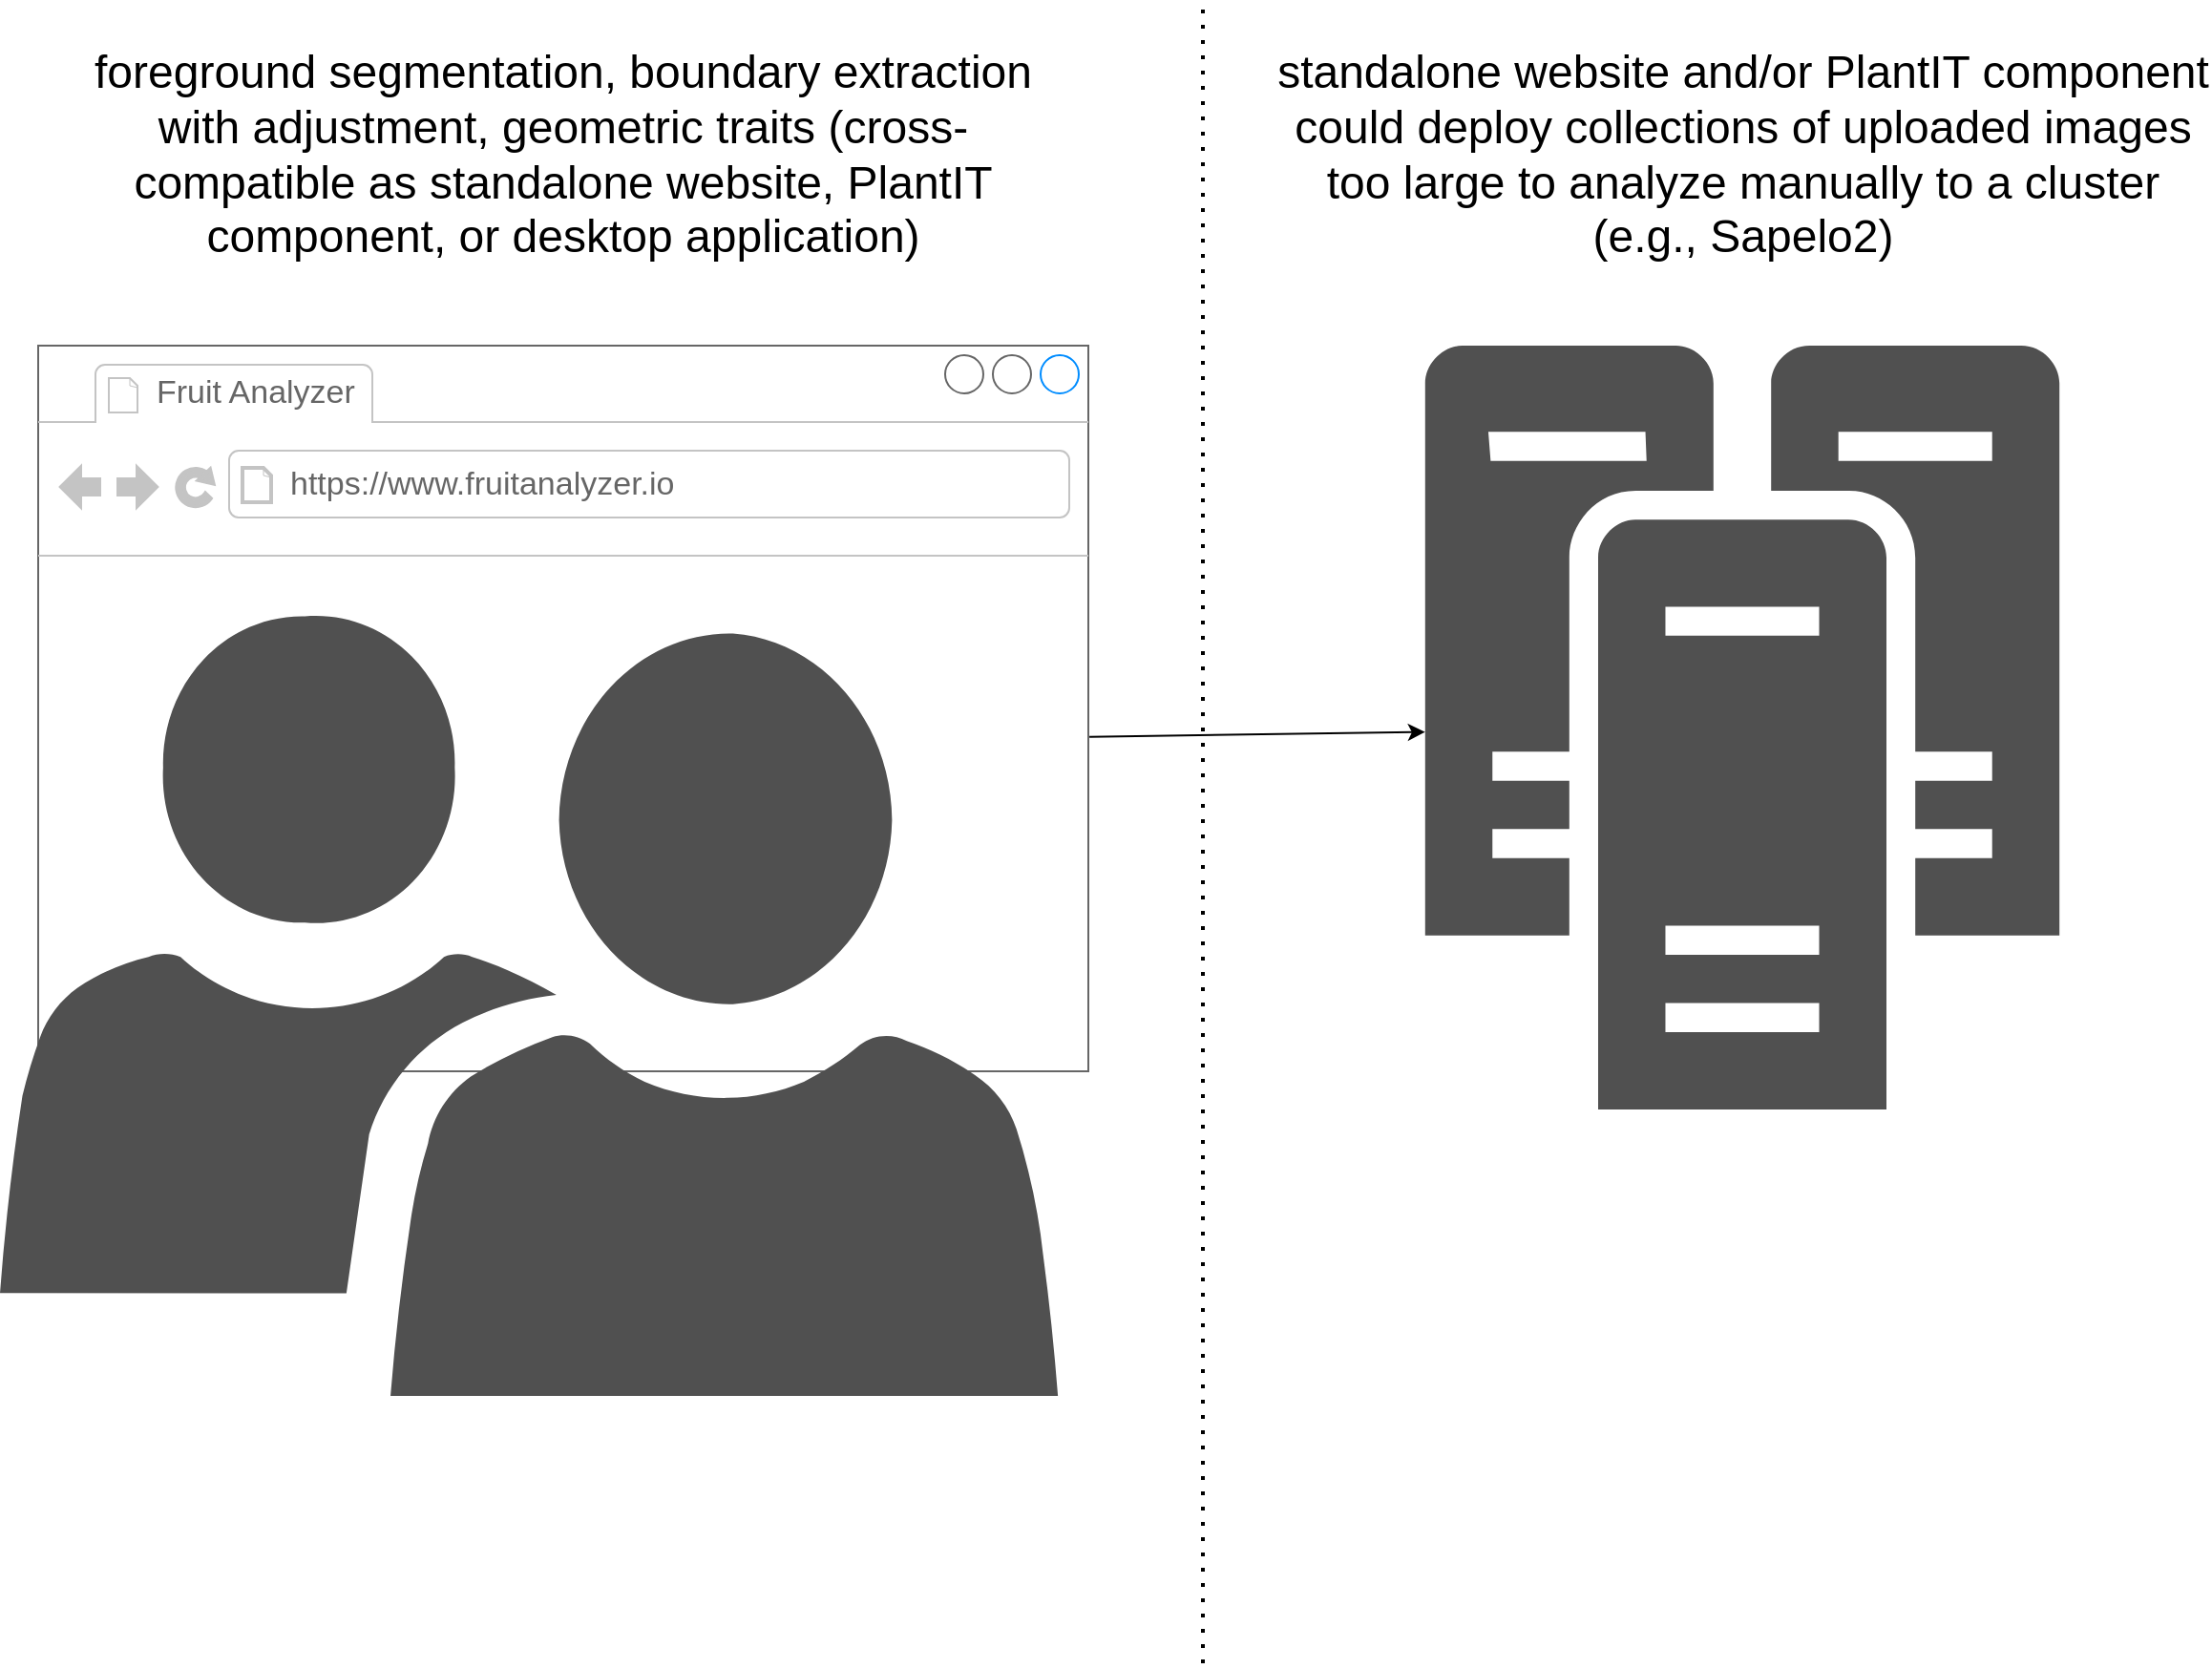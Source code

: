 <mxfile version="13.6.2" type="device"><diagram id="be97RPKHmCnKOrOB-WBR" name="Page-1"><mxGraphModel dx="2365" dy="2550" grid="1" gridSize="10" guides="1" tooltips="1" connect="1" arrows="1" fold="1" page="1" pageScale="1" pageWidth="1100" pageHeight="850" math="0" shadow="0"><root><mxCell id="0"/><mxCell id="1" parent="0"/><mxCell id="nSmOvLUzMv6Gx2-QWQWd-5" value="" style="strokeWidth=1;shadow=0;dashed=0;align=center;html=1;shape=mxgraph.mockup.containers.browserWindow;rSize=0;strokeColor=#666666;strokeColor2=#008cff;strokeColor3=#c4c4c4;mainText=,;recursiveResize=0;" vertex="1" parent="1"><mxGeometry x="70" y="160" width="550" height="380" as="geometry"/></mxCell><mxCell id="nSmOvLUzMv6Gx2-QWQWd-6" value="Page 1" style="strokeWidth=1;shadow=0;dashed=0;align=center;html=1;shape=mxgraph.mockup.containers.anchor;fontSize=17;fontColor=#666666;align=left;" vertex="1" parent="nSmOvLUzMv6Gx2-QWQWd-5"><mxGeometry x="60" y="12" width="110" height="26" as="geometry"/></mxCell><mxCell id="nSmOvLUzMv6Gx2-QWQWd-7" value="https://www.draw.io" style="strokeWidth=1;shadow=0;dashed=0;align=center;html=1;shape=mxgraph.mockup.containers.anchor;rSize=0;fontSize=17;fontColor=#666666;align=left;" vertex="1" parent="nSmOvLUzMv6Gx2-QWQWd-5"><mxGeometry x="130" y="60" width="250" height="26" as="geometry"/></mxCell><mxCell id="nSmOvLUzMv6Gx2-QWQWd-8" value="" style="strokeWidth=1;shadow=0;dashed=0;align=center;html=1;shape=mxgraph.mockup.containers.browserWindow;rSize=0;strokeColor=#666666;strokeColor2=#008cff;strokeColor3=#c4c4c4;mainText=,;recursiveResize=0;" vertex="1" parent="1"><mxGeometry x="70" y="160" width="550" height="380" as="geometry"/></mxCell><mxCell id="nSmOvLUzMv6Gx2-QWQWd-9" value="Fruit Analyzer" style="strokeWidth=1;shadow=0;dashed=0;align=center;html=1;shape=mxgraph.mockup.containers.anchor;fontSize=17;fontColor=#666666;align=left;" vertex="1" parent="nSmOvLUzMv6Gx2-QWQWd-8"><mxGeometry x="60" y="12" width="110" height="26" as="geometry"/></mxCell><mxCell id="nSmOvLUzMv6Gx2-QWQWd-10" value="https://www.fruitanalyzer.io" style="strokeWidth=1;shadow=0;dashed=0;align=center;html=1;shape=mxgraph.mockup.containers.anchor;rSize=0;fontSize=17;fontColor=#666666;align=left;" vertex="1" parent="nSmOvLUzMv6Gx2-QWQWd-8"><mxGeometry x="130" y="60" width="250" height="26" as="geometry"/></mxCell><mxCell id="nSmOvLUzMv6Gx2-QWQWd-12" value="" style="pointerEvents=1;shadow=0;dashed=0;html=1;strokeColor=none;labelPosition=center;verticalLabelPosition=bottom;verticalAlign=top;align=center;fillColor=#505050;shape=mxgraph.mscae.intune.user_group" vertex="1" parent="1"><mxGeometry x="50" y="300" width="554.07" height="410" as="geometry"/></mxCell><mxCell id="nSmOvLUzMv6Gx2-QWQWd-13" value="" style="endArrow=none;dashed=1;html=1;dashPattern=1 3;strokeWidth=2;" edge="1" parent="1"><mxGeometry width="50" height="50" relative="1" as="geometry"><mxPoint x="680" y="850" as="sourcePoint"/><mxPoint x="680" y="-20" as="targetPoint"/></mxGeometry></mxCell><mxCell id="nSmOvLUzMv6Gx2-QWQWd-14" value="&lt;font style=&quot;font-size: 24px&quot;&gt;foreground segmentation, boundary extraction with adjustment, geometric traits&amp;nbsp;&lt;/font&gt;&lt;span style=&quot;font-size: 24px&quot;&gt;(cross-compatible as standalone website, PlantIT component, or desktop application)&lt;/span&gt;" style="text;html=1;strokeColor=none;fillColor=none;align=center;verticalAlign=middle;whiteSpace=wrap;rounded=0;" vertex="1" parent="1"><mxGeometry x="96.25" y="50" width="497.5" height="20" as="geometry"/></mxCell><mxCell id="nSmOvLUzMv6Gx2-QWQWd-15" value="&lt;span style=&quot;font-size: 24px&quot;&gt;standalone website and/or PlantIT component could deploy collections of uploaded images too large to analyze manually to a cluster (e.g., Sapelo2)&lt;/span&gt;" style="text;html=1;strokeColor=none;fillColor=none;align=center;verticalAlign=middle;whiteSpace=wrap;rounded=0;" vertex="1" parent="1"><mxGeometry x="717.5" width="490" height="120" as="geometry"/></mxCell><mxCell id="nSmOvLUzMv6Gx2-QWQWd-16" value="" style="pointerEvents=1;shadow=0;dashed=0;html=1;strokeColor=none;fillColor=#505050;labelPosition=center;verticalLabelPosition=bottom;verticalAlign=top;outlineConnect=0;align=center;shape=mxgraph.office.servers.cluster_server;" vertex="1" parent="1"><mxGeometry x="796.4" y="160" width="332.2" height="400" as="geometry"/></mxCell><mxCell id="nSmOvLUzMv6Gx2-QWQWd-17" value="" style="endArrow=classic;html=1;exitX=1.001;exitY=0.539;exitDx=0;exitDy=0;exitPerimeter=0;" edge="1" parent="1" source="nSmOvLUzMv6Gx2-QWQWd-8" target="nSmOvLUzMv6Gx2-QWQWd-16"><mxGeometry width="50" height="50" relative="1" as="geometry"><mxPoint x="750" y="680" as="sourcePoint"/><mxPoint x="720" y="410" as="targetPoint"/></mxGeometry></mxCell></root></mxGraphModel></diagram></mxfile>